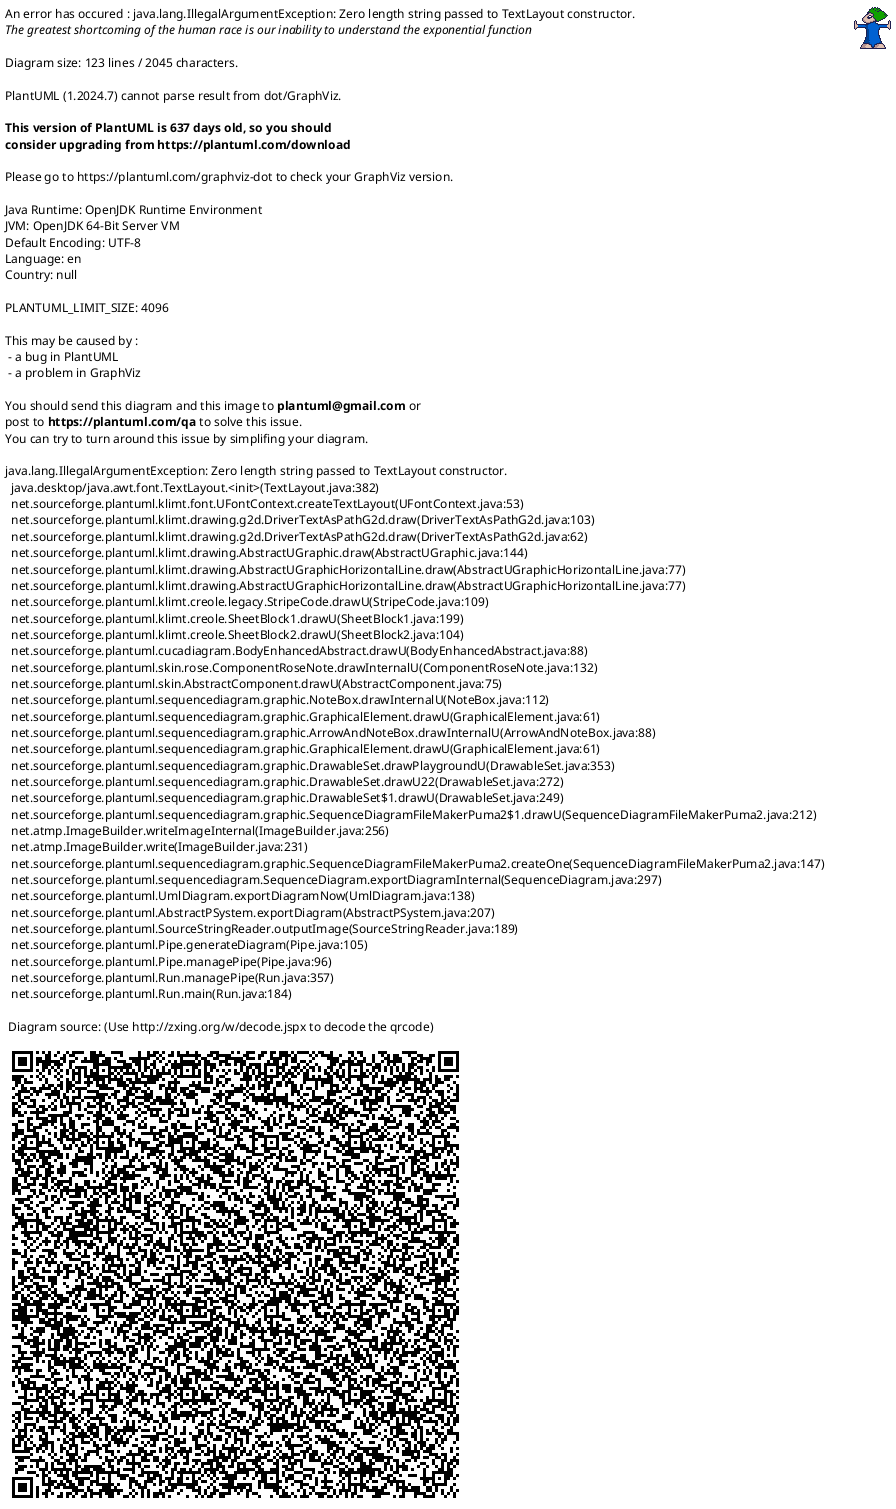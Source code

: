 @startuml

scale 1000*500
autonumber 

participant T1
participant sys
participant HOME
participant ".bashrc" as brc
participant ".enterrc" as erc
participant ".fonshrc" as frc
participant ".pltrc" as prc
participant github as gh
participant "plt/.d/.repo/bcp_sys_/" as bcp_fs

== 1_upd_all_alt ==
ref over HOME
epm full-upgrad

apt-get install
epm play yandex-
end ref

== 2_reset_plt_fonsh ==
ref over HOME : rm -f "$HOME"/ REPOBARE/ .fonsh_path .plt_path .repo_path

== 3_git_init ==
ref over HOME
rm -rf ${HOME}/.ssh
unzip ${HOME}/read.zip -d ${HOME}
end ref

== 4_git_clone ==
gh -> HOME: clone git@github.com: plt, communis, fonsh

== 5_first_copy_dotfiles ==
bcp_fs -> HOME:tar -xzvf repo_path plt_path fonsh_path
ref over brc : .bashrc:add str: . ~/.enterrc 
ref over HOME : rm ${HOME}/.vscode-oss

== 6_first_start_bash ==
ref over sys
. $HOME/.bashrc


bcp_l2d_ -_bcp bashrc
bcp_sys_ -_dpl
apt_alt_ 1
end ref

sys -> erc : . .bashrc

note right
<code>
if [ -f ~/.enterrc ]; then . ~/.enterrc; fi
</code>
end note

erc -> erc : source .pltrc

note right
<code>

Hardcore fonsh_path plt_path

enter_sys_plt:
FONSH_PATH=$(cat ~/.fonsh_path)
PLT_PATH=$(cat ~/.plt_path)
REPO_PATH=$(cat ~/.repo_path)
def c_up
def rr

. ${PLT_PATH}/.pltrc
. ${FONSH_PATH}/.fonshrc

c_up "${PLT_PATH}"/.d/.sh/.bashrc

eval "$(ssh-agent -s)"
export MANOPT="-L ru"

export GIT_PS1_SHOWDIRTYSTATE=1
export PS1='\033[35;40m\u@\H \w$(__git_ps1 " (%s)")\$\033[0m '


. "${COMMUNIS_PATH}/Deploy_store/.qa/lib/user/0_ini.sh"

c_up "${COMMUNIS_PATH}"/Deploy_store/.qa
c_up "${COMMUNIS_PATH}"/Deploy_store/.os/
c_up "${COMMUNIS_PATH}"/Deploy_store/.os/.sh/
c_up "${COMMUNIS_PATH}"/Deploy_store/

add_PATH_

</code>
end note

erc -> prc : source .fonshrc

note right
<code>

PLT_ENV block:
. "${PLT_PATH}"/.d/.config/env.sh
. "${PLT_PATH}"/.d/.frc/a.frc
c_up "${PLT_PATH}/actio"

</code>
end note

erc -> frc : source .fonshrc

note right
<code>

. "${FONSH_PATH}"/.d/.config/env.sh
. "${FONSH_PATH}"/.d/.frc/a.frc
c_up "${FONSH_PATH}/actio"

</code>
end note


@enduml